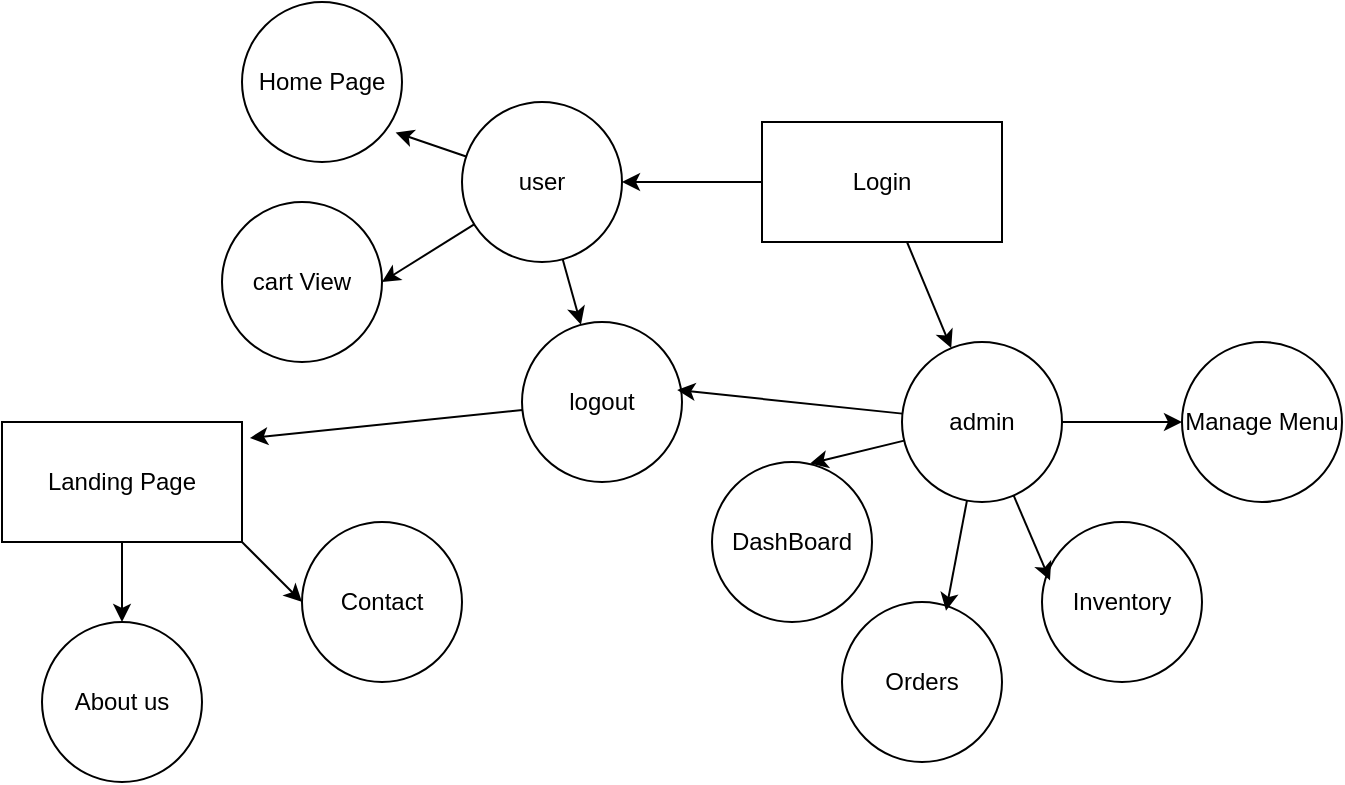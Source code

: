 <mxfile>
    <diagram id="6yre2Jthb0clVQZYUWP8" name="Page-1">
        <mxGraphModel dx="724" dy="563" grid="1" gridSize="10" guides="1" tooltips="1" connect="1" arrows="1" fold="1" page="1" pageScale="1" pageWidth="850" pageHeight="1100" math="0" shadow="0">
            <root>
                <mxCell id="0"/>
                <mxCell id="1" parent="0"/>
                <mxCell id="8" style="edgeStyle=none;html=1;exitX=1;exitY=1;exitDx=0;exitDy=0;entryX=0;entryY=0.5;entryDx=0;entryDy=0;" parent="1" source="2" target="7" edge="1">
                    <mxGeometry relative="1" as="geometry"/>
                </mxCell>
                <mxCell id="9" style="edgeStyle=none;html=1;entryX=0.5;entryY=0;entryDx=0;entryDy=0;" parent="1" source="2" target="5" edge="1">
                    <mxGeometry relative="1" as="geometry"/>
                </mxCell>
                <mxCell id="2" value="Landing Page" style="whiteSpace=wrap;html=1;" parent="1" vertex="1">
                    <mxGeometry x="70" y="240" width="120" height="60" as="geometry"/>
                </mxCell>
                <mxCell id="30" style="edgeStyle=none;html=1;entryX=1;entryY=0.5;entryDx=0;entryDy=0;" edge="1" parent="1" source="3" target="27">
                    <mxGeometry relative="1" as="geometry"/>
                </mxCell>
                <mxCell id="31" style="edgeStyle=none;html=1;" edge="1" parent="1" source="3" target="13">
                    <mxGeometry relative="1" as="geometry"/>
                </mxCell>
                <mxCell id="3" value="user" style="ellipse;whiteSpace=wrap;html=1;" parent="1" vertex="1">
                    <mxGeometry x="300" y="80" width="80" height="80" as="geometry"/>
                </mxCell>
                <mxCell id="21" style="edgeStyle=none;html=1;entryX=0;entryY=0.5;entryDx=0;entryDy=0;" edge="1" parent="1" source="4" target="16">
                    <mxGeometry relative="1" as="geometry"/>
                </mxCell>
                <mxCell id="4" value="admin" style="ellipse;whiteSpace=wrap;html=1;" parent="1" vertex="1">
                    <mxGeometry x="520" y="200" width="80" height="80" as="geometry"/>
                </mxCell>
                <mxCell id="5" value="About us" style="ellipse;whiteSpace=wrap;html=1;" parent="1" vertex="1">
                    <mxGeometry x="90" y="340" width="80" height="80" as="geometry"/>
                </mxCell>
                <mxCell id="7" value="Contact" style="ellipse;whiteSpace=wrap;html=1;" parent="1" vertex="1">
                    <mxGeometry x="220" y="290" width="80" height="80" as="geometry"/>
                </mxCell>
                <mxCell id="11" style="edgeStyle=none;html=1;" parent="1" source="10" target="4" edge="1">
                    <mxGeometry relative="1" as="geometry"/>
                </mxCell>
                <mxCell id="12" style="edgeStyle=none;html=1;exitX=0;exitY=0.5;exitDx=0;exitDy=0;entryX=1;entryY=0.5;entryDx=0;entryDy=0;" parent="1" source="10" target="3" edge="1">
                    <mxGeometry relative="1" as="geometry"/>
                </mxCell>
                <mxCell id="10" value="Login" style="whiteSpace=wrap;html=1;" parent="1" vertex="1">
                    <mxGeometry x="450" y="90" width="120" height="60" as="geometry"/>
                </mxCell>
                <mxCell id="13" value="logout" style="ellipse;whiteSpace=wrap;html=1;" vertex="1" parent="1">
                    <mxGeometry x="330" y="190" width="80" height="80" as="geometry"/>
                </mxCell>
                <mxCell id="15" style="edgeStyle=none;html=1;entryX=1.033;entryY=0.133;entryDx=0;entryDy=0;entryPerimeter=0;" edge="1" parent="1" source="13" target="2">
                    <mxGeometry relative="1" as="geometry"/>
                </mxCell>
                <mxCell id="16" value="Manage Menu" style="ellipse;whiteSpace=wrap;html=1;" vertex="1" parent="1">
                    <mxGeometry x="660" y="200" width="80" height="80" as="geometry"/>
                </mxCell>
                <mxCell id="17" value="Orders" style="ellipse;whiteSpace=wrap;html=1;" vertex="1" parent="1">
                    <mxGeometry x="490" y="330" width="80" height="80" as="geometry"/>
                </mxCell>
                <mxCell id="18" value="Inventory" style="ellipse;whiteSpace=wrap;html=1;" vertex="1" parent="1">
                    <mxGeometry x="590" y="290" width="80" height="80" as="geometry"/>
                </mxCell>
                <mxCell id="19" value="DashBoard" style="ellipse;whiteSpace=wrap;html=1;" vertex="1" parent="1">
                    <mxGeometry x="425" y="260" width="80" height="80" as="geometry"/>
                </mxCell>
                <mxCell id="22" style="edgeStyle=none;html=1;entryX=0.05;entryY=0.365;entryDx=0;entryDy=0;entryPerimeter=0;" edge="1" parent="1" source="4" target="18">
                    <mxGeometry relative="1" as="geometry"/>
                </mxCell>
                <mxCell id="23" style="edgeStyle=none;html=1;entryX=0.65;entryY=0.055;entryDx=0;entryDy=0;entryPerimeter=0;" edge="1" parent="1" source="4" target="17">
                    <mxGeometry relative="1" as="geometry"/>
                </mxCell>
                <mxCell id="24" style="edgeStyle=none;html=1;entryX=0.613;entryY=0.01;entryDx=0;entryDy=0;entryPerimeter=0;" edge="1" parent="1" source="4" target="19">
                    <mxGeometry relative="1" as="geometry"/>
                </mxCell>
                <mxCell id="25" style="edgeStyle=none;html=1;entryX=0.97;entryY=0.425;entryDx=0;entryDy=0;entryPerimeter=0;" edge="1" parent="1" source="4" target="13">
                    <mxGeometry relative="1" as="geometry"/>
                </mxCell>
                <mxCell id="26" value="Home Page" style="ellipse;whiteSpace=wrap;html=1;" vertex="1" parent="1">
                    <mxGeometry x="190" y="30" width="80" height="80" as="geometry"/>
                </mxCell>
                <mxCell id="27" value="cart View" style="ellipse;whiteSpace=wrap;html=1;" vertex="1" parent="1">
                    <mxGeometry x="180" y="130" width="80" height="80" as="geometry"/>
                </mxCell>
                <mxCell id="29" style="edgeStyle=none;html=1;entryX=0.96;entryY=0.815;entryDx=0;entryDy=0;entryPerimeter=0;" edge="1" parent="1" source="3" target="26">
                    <mxGeometry relative="1" as="geometry"/>
                </mxCell>
            </root>
        </mxGraphModel>
    </diagram>
</mxfile>
